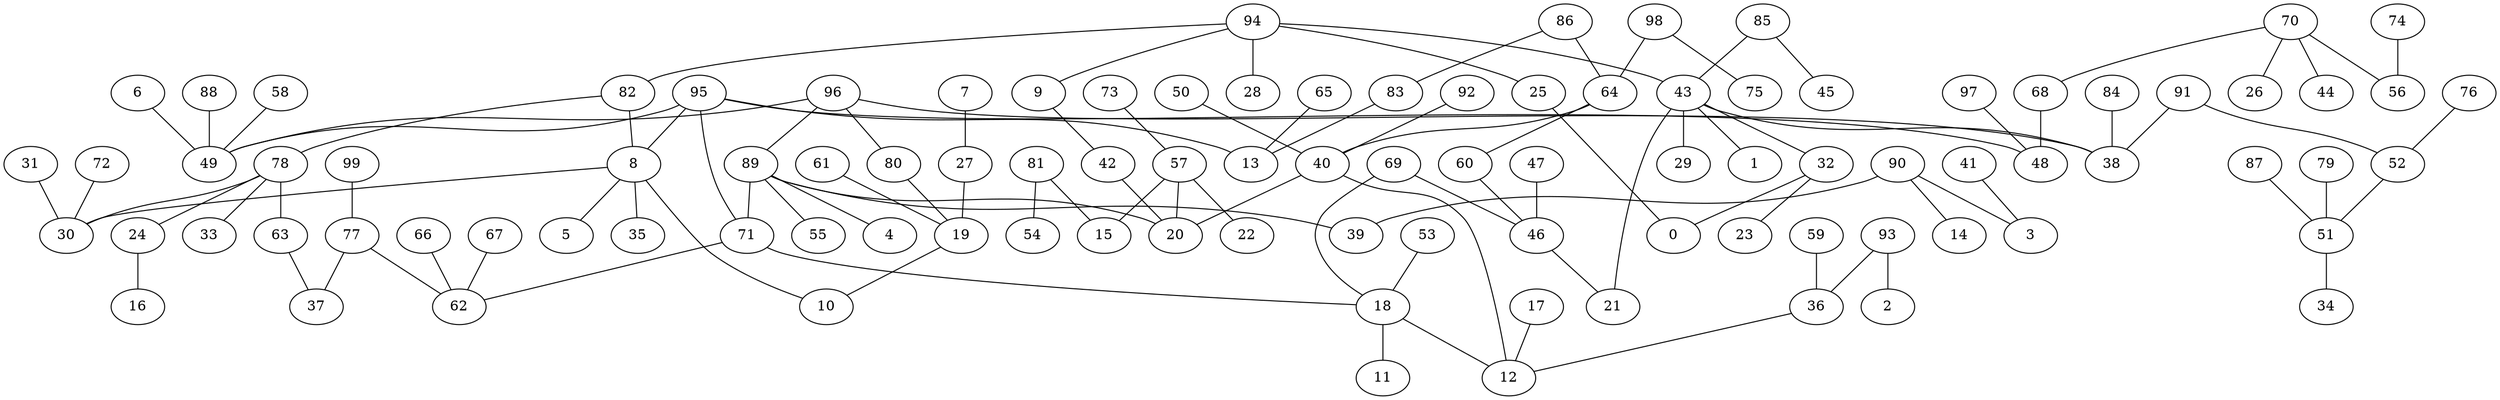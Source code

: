digraph GG_graph {

subgraph G_graph {
edge [color = black]
"83" -> "13" [dir = none]
"41" -> "3" [dir = none]
"88" -> "49" [dir = none]
"97" -> "48" [dir = none]
"60" -> "46" [dir = none]
"25" -> "0" [dir = none]
"63" -> "37" [dir = none]
"42" -> "20" [dir = none]
"93" -> "2" [dir = none]
"93" -> "36" [dir = none]
"73" -> "57" [dir = none]
"76" -> "52" [dir = none]
"68" -> "48" [dir = none]
"67" -> "62" [dir = none]
"59" -> "36" [dir = none]
"50" -> "40" [dir = none]
"52" -> "51" [dir = none]
"94" -> "82" [dir = none]
"94" -> "9" [dir = none]
"94" -> "28" [dir = none]
"94" -> "43" [dir = none]
"91" -> "52" [dir = none]
"91" -> "38" [dir = none]
"46" -> "21" [dir = none]
"32" -> "23" [dir = none]
"32" -> "0" [dir = none]
"47" -> "46" [dir = none]
"96" -> "80" [dir = none]
"96" -> "38" [dir = none]
"96" -> "49" [dir = none]
"96" -> "89" [dir = none]
"43" -> "1" [dir = none]
"43" -> "29" [dir = none]
"43" -> "32" [dir = none]
"43" -> "38" [dir = none]
"64" -> "60" [dir = none]
"64" -> "40" [dir = none]
"77" -> "37" [dir = none]
"77" -> "62" [dir = none]
"66" -> "62" [dir = none]
"70" -> "26" [dir = none]
"70" -> "44" [dir = none]
"70" -> "56" [dir = none]
"70" -> "68" [dir = none]
"86" -> "64" [dir = none]
"40" -> "12" [dir = none]
"17" -> "12" [dir = none]
"80" -> "19" [dir = none]
"89" -> "4" [dir = none]
"89" -> "55" [dir = none]
"89" -> "39" [dir = none]
"89" -> "20" [dir = none]
"89" -> "71" [dir = none]
"98" -> "75" [dir = none]
"98" -> "64" [dir = none]
"71" -> "62" [dir = none]
"71" -> "18" [dir = none]
"92" -> "40" [dir = none]
"18" -> "12" [dir = none]
"18" -> "11" [dir = none]
"8" -> "35" [dir = none]
"8" -> "10" [dir = none]
"8" -> "5" [dir = none]
"8" -> "30" [dir = none]
"61" -> "19" [dir = none]
"53" -> "18" [dir = none]
"69" -> "18" [dir = none]
"95" -> "13" [dir = none]
"95" -> "8" [dir = none]
"95" -> "48" [dir = none]
"95" -> "49" [dir = none]
"81" -> "54" [dir = none]
"81" -> "15" [dir = none]
"87" -> "51" [dir = none]
"57" -> "22" [dir = none]
"57" -> "15" [dir = none]
"57" -> "20" [dir = none]
"31" -> "30" [dir = none]
"90" -> "3" [dir = none]
"90" -> "14" [dir = none]
"90" -> "39" [dir = none]
"58" -> "49" [dir = none]
"84" -> "38" [dir = none]
"51" -> "34" [dir = none]
"78" -> "24" [dir = none]
"78" -> "33" [dir = none]
"78" -> "30" [dir = none]
"36" -> "12" [dir = none]
"6" -> "49" [dir = none]
"79" -> "51" [dir = none]
"99" -> "77" [dir = none]
"74" -> "56" [dir = none]
"27" -> "19" [dir = none]
"65" -> "13" [dir = none]
"7" -> "27" [dir = none]
"85" -> "45" [dir = none]
"85" -> "43" [dir = none]
"24" -> "16" [dir = none]
"72" -> "30" [dir = none]
"82" -> "8" [dir = none]
"82" -> "78" [dir = none]
"69" -> "46" [dir = none]
"95" -> "71" [dir = none]
"9" -> "42" [dir = none]
"40" -> "20" [dir = none]
"19" -> "10" [dir = none]
"78" -> "63" [dir = none]
"94" -> "25" [dir = none]
"43" -> "21" [dir = none]
"86" -> "83" [dir = none]
}

}
